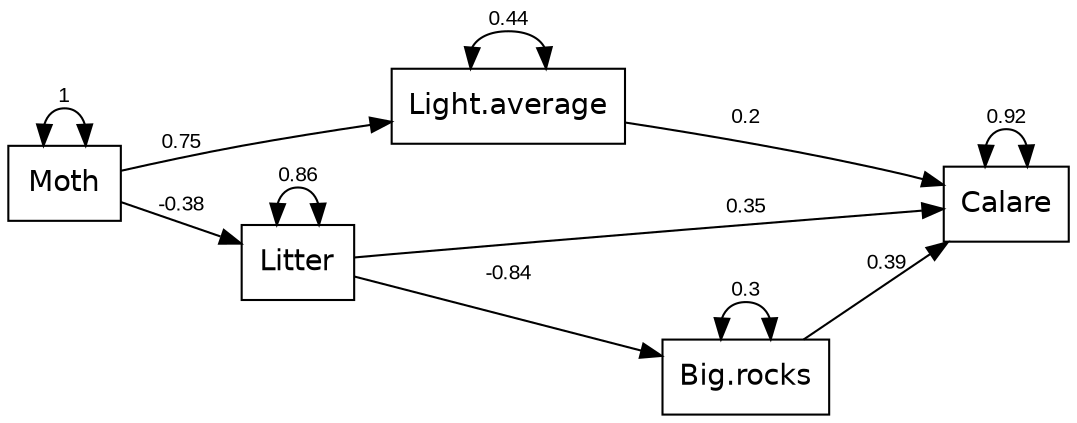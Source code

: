 digraph "sem.fit" {
  rankdir=LR;
  size="12,12";
  node [fontname="Helvetica" fontsize=14 shape=box];
  edge [fontname="Arial" fontsize=10];
  center=1;
  "Moth" -> "Light.average" [label="0.75"];
  "Moth" -> "Litter" [label="-0.38"];
  "Light.average" -> "Calare" [label="0.2"];
  "Litter" -> "Big.rocks" [label="-0.84"];
  "Litter" -> "Calare" [label="0.35"];
  "Big.rocks" -> "Calare" [label="0.39"];
  "Moth" -> "Moth" [label="1" dir=both];
  "Light.average" -> "Light.average" [label="0.44" dir=both];
  "Litter" -> "Litter" [label="0.86" dir=both];
  "Big.rocks" -> "Big.rocks" [label="0.3" dir=both];
  "Calare" -> "Calare" [label="0.92" dir=both];
}
